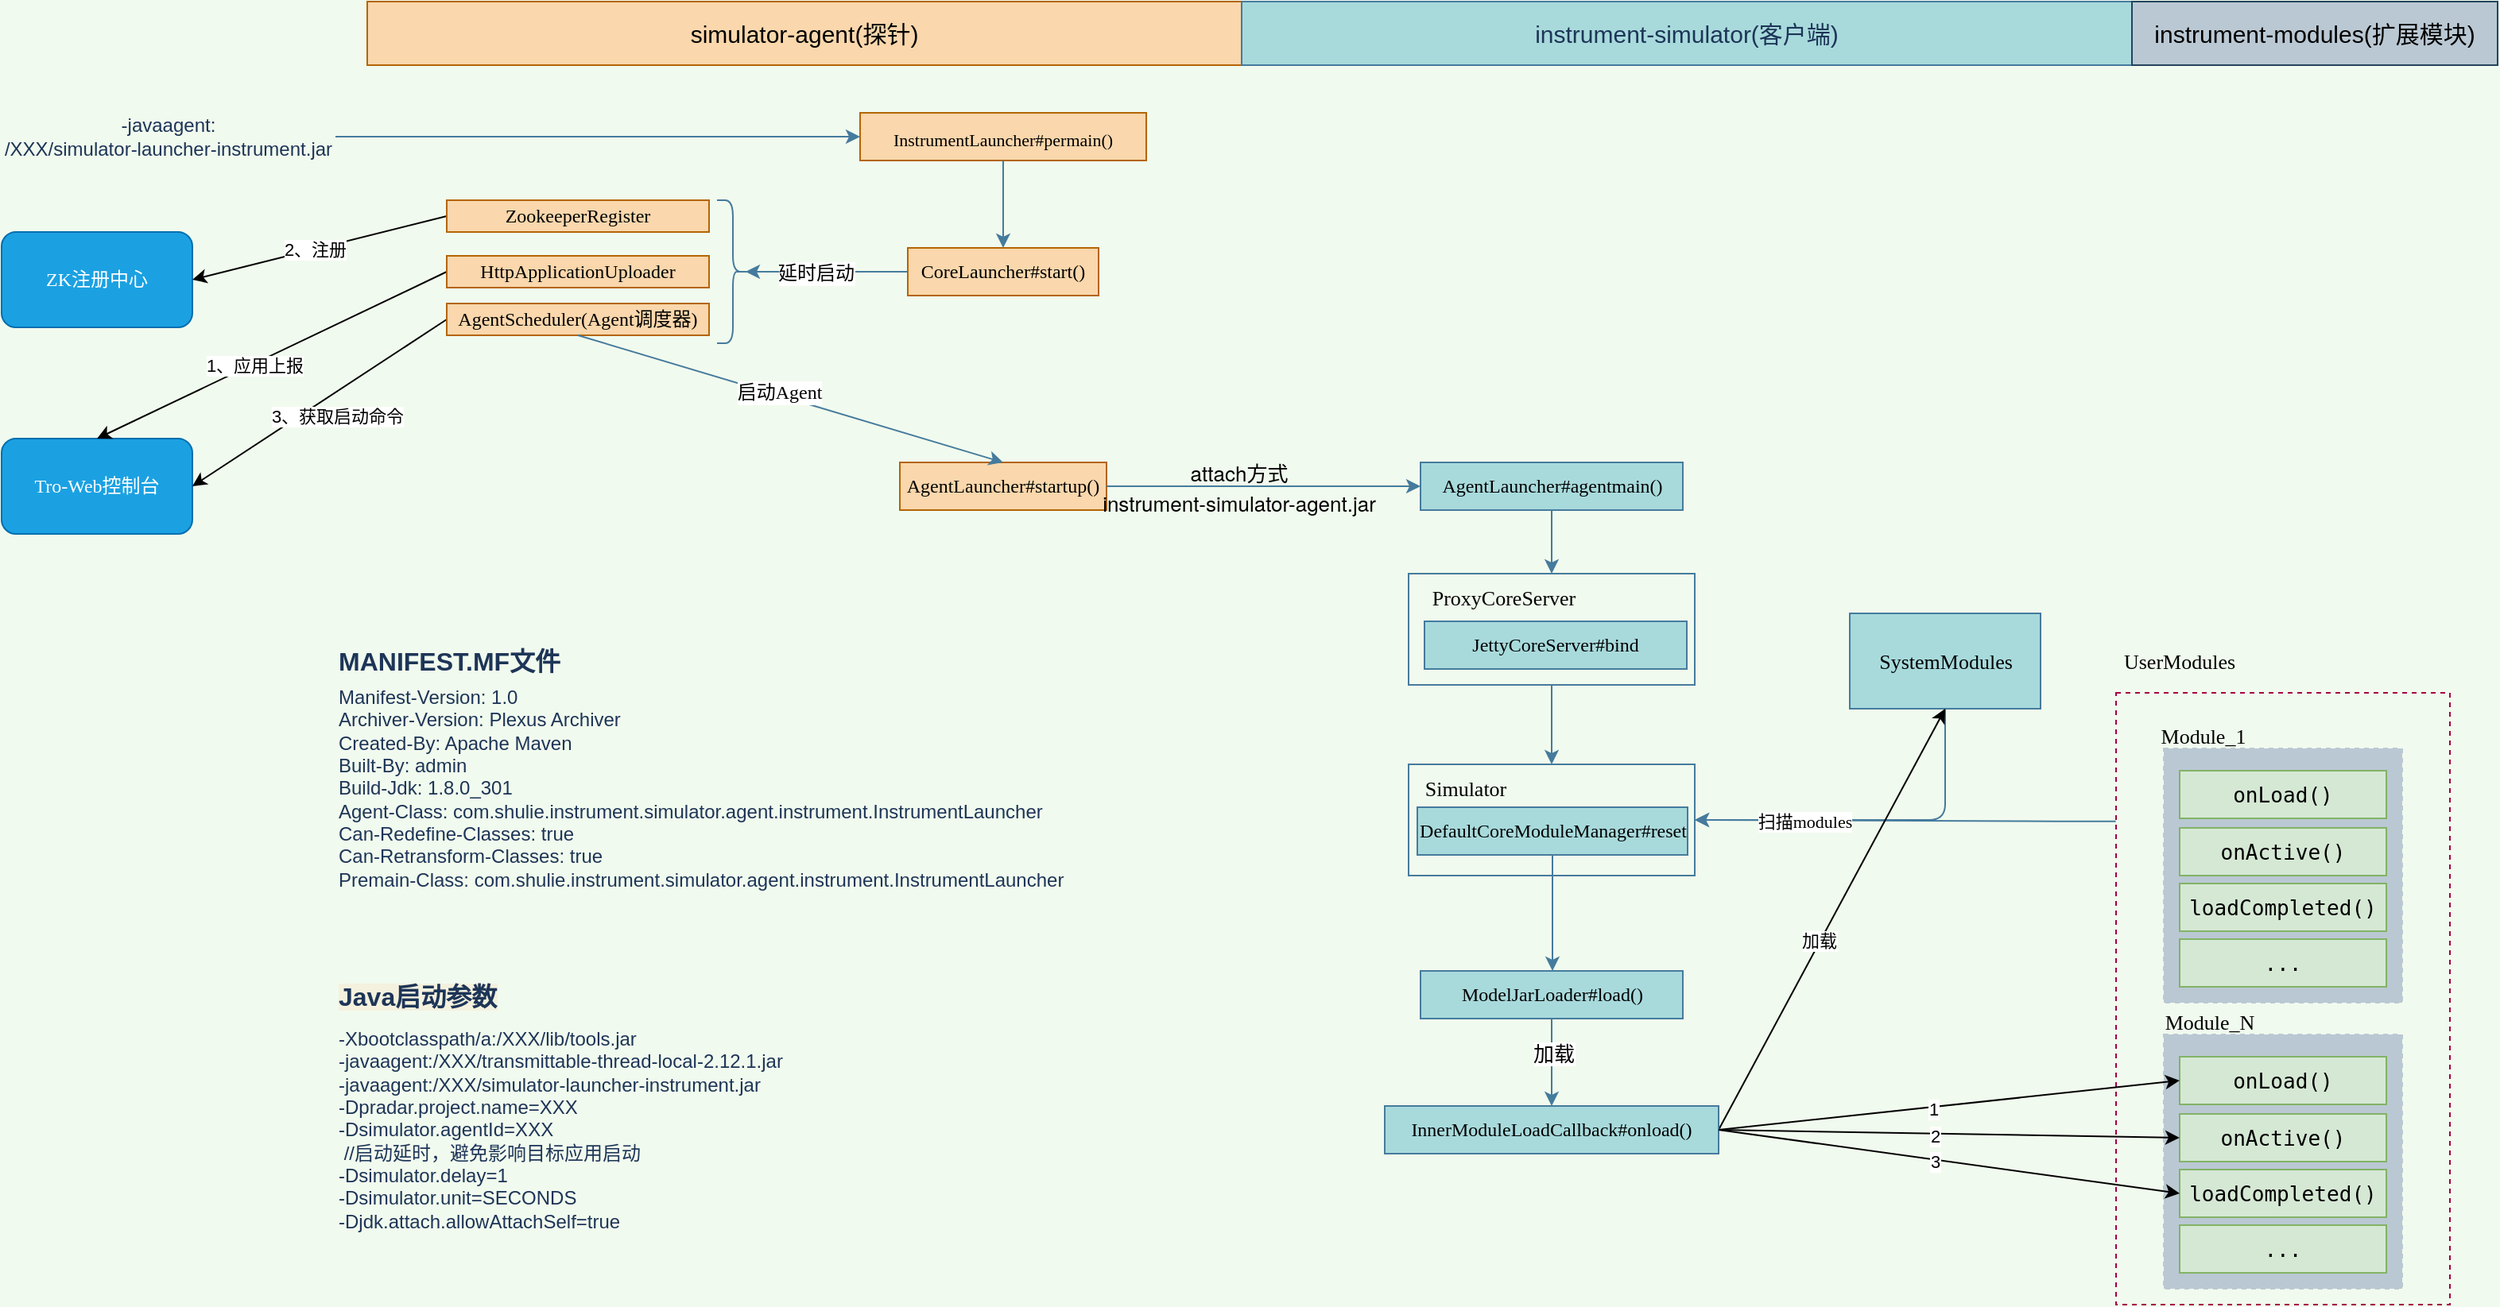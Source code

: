 <mxfile version="17.1.3" type="github"><diagram id="nHElfgnRux_VJsjZKvEw" name="Page-1"><mxGraphModel dx="5200" dy="1228" grid="1" gridSize="10" guides="1" tooltips="1" connect="1" arrows="1" fold="1" page="1" pageScale="1" pageWidth="1654" pageHeight="1169" background="#F1FAEE" math="0" shadow="0"><root><mxCell id="0"/><mxCell id="1" parent="0"/><mxCell id="U6ZHUZTHEEXG15OKAoIw-3" value="" style="group;fontColor=#1D3557;" parent="1" vertex="1" connectable="0"><mxGeometry x="-3040" y="710" width="480" height="170" as="geometry"/></mxCell><mxCell id="U6ZHUZTHEEXG15OKAoIw-1" value="&lt;div&gt;Manifest-Version: 1.0&lt;/div&gt;&lt;div&gt;Archiver-Version: Plexus Archiver&lt;/div&gt;&lt;div&gt;Created-By: Apache Maven&lt;/div&gt;&lt;div&gt;Built-By: admin&lt;/div&gt;&lt;div&gt;Build-Jdk: 1.8.0_301&lt;/div&gt;&lt;div&gt;Agent-Class: com.shulie.instrument.simulator.agent.instrument.InstrumentLauncher&lt;/div&gt;&lt;div&gt;Can-Redefine-Classes: true&lt;/div&gt;&lt;div&gt;Can-Retransform-Classes: true&lt;/div&gt;&lt;div&gt;Premain-Class: com.shulie.instrument.simulator.agent.instrument.InstrumentLauncher&lt;/div&gt;" style="text;html=1;strokeColor=none;fillColor=none;align=left;verticalAlign=middle;whiteSpace=wrap;rounded=0;labelBackgroundColor=none;fontColor=#1D3557;" parent="U6ZHUZTHEEXG15OKAoIw-3" vertex="1"><mxGeometry y="20" width="480" height="150" as="geometry"/></mxCell><mxCell id="U6ZHUZTHEEXG15OKAoIw-2" value="&lt;span style=&quot;&quot;&gt;&lt;b&gt;&lt;font style=&quot;font-size: 16px&quot;&gt;MANIFEST.MF文件&lt;/font&gt;&lt;/b&gt;&lt;/span&gt;" style="text;html=1;strokeColor=none;fillColor=none;align=left;verticalAlign=middle;whiteSpace=wrap;rounded=0;labelBackgroundColor=#F1FAEE;fontColor=#1D3557;" parent="U6ZHUZTHEEXG15OKAoIw-3" vertex="1"><mxGeometry width="160" height="30" as="geometry"/></mxCell><mxCell id="U6ZHUZTHEEXG15OKAoIw-11" value="" style="group;fontColor=#1D3557;" parent="1" vertex="1" connectable="0"><mxGeometry x="-3040" y="920" width="360" height="170" as="geometry"/></mxCell><mxCell id="U6ZHUZTHEEXG15OKAoIw-9" value="&lt;div&gt;-Xbootclasspath/a:/XXX/lib/tools.jar&lt;/div&gt;&lt;div&gt;-javaagent:/XXX/transmittable-thread-local-2.12.1.jar&lt;/div&gt;&lt;div&gt;-javaagent:/XXX/simulator-launcher-instrument.jar&lt;/div&gt;&lt;div&gt;-Dpradar.project.name=XXX&lt;/div&gt;&lt;div&gt;-Dsimulator.agentId=XXX&lt;/div&gt;&lt;div&gt;&amp;nbsp;//启动延时，避免影响目标应用启动&lt;/div&gt;&lt;div&gt;-Dsimulator.delay=1&lt;/div&gt;&lt;div&gt;-Dsimulator.unit=SECONDS&lt;/div&gt;&lt;div&gt;-Djdk.attach.allowAttachSelf=true&lt;/div&gt;" style="text;html=1;strokeColor=none;fillColor=none;align=left;verticalAlign=middle;whiteSpace=wrap;rounded=0;sketch=0;fontColor=#1D3557;" parent="U6ZHUZTHEEXG15OKAoIw-11" vertex="1"><mxGeometry y="30" width="360" height="140" as="geometry"/></mxCell><mxCell id="U6ZHUZTHEEXG15OKAoIw-10" value="&lt;font face=&quot;helvetica&quot;&gt;&lt;span style=&quot;font-size: 16px ; background-color: rgb(244 , 241 , 222)&quot;&gt;&lt;b&gt;Java启动参数&lt;/b&gt;&lt;/span&gt;&lt;/font&gt;" style="text;whiteSpace=wrap;html=1;fontColor=#1D3557;" parent="U6ZHUZTHEEXG15OKAoIw-11" vertex="1"><mxGeometry width="170" height="30" as="geometry"/></mxCell><mxCell id="ThFYzkoxFcQPsaveNM4v-2" value="-javaagent:&lt;br&gt;&lt;div style=&quot;&quot;&gt;&lt;span&gt;/XXX/simulator-launcher-instrument.jar&lt;/span&gt;&lt;/div&gt;" style="text;html=1;strokeColor=none;fillColor=none;align=center;verticalAlign=middle;whiteSpace=wrap;rounded=0;fontColor=#1D3557;" parent="1" vertex="1"><mxGeometry x="-3250" y="372.5" width="210" height="45" as="geometry"/></mxCell><mxCell id="ThFYzkoxFcQPsaveNM4v-4" value="&lt;font style=&quot;font-size: 15px&quot;&gt;simulator-agent(探针)&lt;/font&gt;" style="rounded=0;whiteSpace=wrap;html=1;sketch=0;strokeColor=#b46504;fillColor=#fad7ac;" parent="1" vertex="1"><mxGeometry x="-3020" y="310" width="550" height="40" as="geometry"/></mxCell><mxCell id="ThFYzkoxFcQPsaveNM4v-5" value="&lt;font style=&quot;font-size: 15px&quot;&gt;instrument-simulator(客户端)&lt;/font&gt;" style="rounded=0;whiteSpace=wrap;html=1;sketch=0;fontColor=#1D3557;strokeColor=#457B9D;fillColor=#A8DADC;" parent="1" vertex="1"><mxGeometry x="-2470" y="310" width="560" height="40" as="geometry"/></mxCell><mxCell id="ThFYzkoxFcQPsaveNM4v-6" value="&lt;font style=&quot;font-size: 15px&quot;&gt;instrument-modules(扩展模块)&lt;/font&gt;" style="rounded=0;whiteSpace=wrap;html=1;sketch=0;strokeColor=#23445d;fillColor=#bac8d3;" parent="1" vertex="1"><mxGeometry x="-1910" y="310" width="230" height="40" as="geometry"/></mxCell><mxCell id="ThFYzkoxFcQPsaveNM4v-8" value="&lt;p style=&quot;line-height: 0.2&quot;&gt;&lt;/p&gt;&lt;pre style=&quot;text-align: left ; font-family: &amp;#34;jetbrains mono&amp;#34; , monospace ; font-size: 11px&quot;&gt;&lt;p class=&quot;p1&quot; style=&quot;margin: 0px ; font-stretch: normal ; line-height: normal ; font-family: &amp;#34;helvetica neue&amp;#34;&quot;&gt;&lt;br&gt;&lt;/p&gt;&lt;/pre&gt;&lt;p&gt;&lt;/p&gt;" style="text;html=1;strokeColor=none;fillColor=none;align=center;verticalAlign=middle;whiteSpace=wrap;rounded=0;labelBackgroundColor=none;sketch=0;fontColor=#000000;" parent="1" vertex="1"><mxGeometry x="-2690" y="380" width="180" height="40" as="geometry"/></mxCell><mxCell id="ThFYzkoxFcQPsaveNM4v-9" value="&lt;pre style=&quot;font-size: 11px&quot;&gt;&lt;p class=&quot;p1&quot; style=&quot;font-family: &amp;#34;helvetica neue&amp;#34; ; margin: 0px ; font-stretch: normal ; line-height: normal&quot;&gt;&lt;span style=&quot;font-family: &amp;#34;times new roman&amp;#34; ; white-space: normal&quot;&gt;InstrumentLauncher#permain()&lt;/span&gt;&lt;br&gt;&lt;/p&gt;&lt;/pre&gt;" style="rounded=0;whiteSpace=wrap;html=1;labelBackgroundColor=none;sketch=0;fontFamily=Times New Roman;fontSize=12;strokeColor=#b46504;fillColor=#fad7ac;align=center;" parent="1" vertex="1"><mxGeometry x="-2710" y="380" width="180" height="30" as="geometry"/></mxCell><mxCell id="ThFYzkoxFcQPsaveNM4v-45" style="edgeStyle=none;rounded=1;sketch=0;orthogonalLoop=1;jettySize=auto;html=1;exitX=1;exitY=0.5;exitDx=0;exitDy=0;entryX=0;entryY=0.5;entryDx=0;entryDy=0;fontFamily=Times New Roman;fontSize=13;fontColor=#000000;strokeColor=#457B9D;fillColor=#A8DADC;" parent="1" source="ThFYzkoxFcQPsaveNM4v-2" target="ThFYzkoxFcQPsaveNM4v-9" edge="1"><mxGeometry relative="1" as="geometry"/></mxCell><mxCell id="ThFYzkoxFcQPsaveNM4v-10" value="CoreLauncher#start()" style="rounded=0;whiteSpace=wrap;html=1;labelBackgroundColor=none;sketch=0;fontFamily=Times New Roman;fontSize=12;strokeColor=#b46504;fillColor=#fad7ac;" parent="1" vertex="1"><mxGeometry x="-2680" y="465" width="120" height="30" as="geometry"/></mxCell><mxCell id="ThFYzkoxFcQPsaveNM4v-11" style="edgeStyle=orthogonalEdgeStyle;curved=0;rounded=1;sketch=0;orthogonalLoop=1;jettySize=auto;html=1;exitX=0.5;exitY=1;exitDx=0;exitDy=0;entryX=0.5;entryY=0;entryDx=0;entryDy=0;fontFamily=Times New Roman;fontSize=12;fontColor=#000000;strokeColor=#457B9D;fillColor=#A8DADC;" parent="1" source="ThFYzkoxFcQPsaveNM4v-9" target="ThFYzkoxFcQPsaveNM4v-10" edge="1"><mxGeometry relative="1" as="geometry"/></mxCell><mxCell id="ThFYzkoxFcQPsaveNM4v-12" value="Tro-Web控制台" style="rounded=1;whiteSpace=wrap;html=1;labelBackgroundColor=none;sketch=0;fontFamily=Times New Roman;fontSize=12;fontColor=#ffffff;strokeColor=#006EAF;fillColor=#1ba1e2;" parent="1" vertex="1"><mxGeometry x="-3250" y="585" width="120" height="60" as="geometry"/></mxCell><mxCell id="ThFYzkoxFcQPsaveNM4v-13" value="ZK注册中心" style="rounded=1;whiteSpace=wrap;html=1;labelBackgroundColor=none;sketch=0;fontFamily=Times New Roman;fontSize=12;fontColor=#ffffff;strokeColor=#006EAF;fillColor=#1ba1e2;" parent="1" vertex="1"><mxGeometry x="-3250" y="455" width="120" height="60" as="geometry"/></mxCell><mxCell id="Uvp427hMqMYuolBXG-yD-17" style="edgeStyle=none;rounded=0;orthogonalLoop=1;jettySize=auto;html=1;exitX=0;exitY=0.5;exitDx=0;exitDy=0;entryX=0.5;entryY=0;entryDx=0;entryDy=0;" parent="1" source="ThFYzkoxFcQPsaveNM4v-15" target="ThFYzkoxFcQPsaveNM4v-12" edge="1"><mxGeometry relative="1" as="geometry"/></mxCell><mxCell id="Uvp427hMqMYuolBXG-yD-18" value="1、应用上报" style="edgeLabel;html=1;align=center;verticalAlign=middle;resizable=0;points=[];" parent="Uvp427hMqMYuolBXG-yD-17" vertex="1" connectable="0"><mxGeometry x="0.105" y="1" relative="1" as="geometry"><mxPoint as="offset"/></mxGeometry></mxCell><mxCell id="ThFYzkoxFcQPsaveNM4v-15" value="&lt;pre&gt;&lt;font face=&quot;Times New Roman&quot; style=&quot;font-size: 12px&quot;&gt;HttpApplicationUploader&lt;/font&gt;&lt;/pre&gt;" style="rounded=0;whiteSpace=wrap;html=1;labelBackgroundColor=none;sketch=0;fontFamily=Times New Roman;fontSize=12;strokeColor=#b46504;fillColor=#fad7ac;" parent="1" vertex="1"><mxGeometry x="-2970" y="470" width="165" height="20" as="geometry"/></mxCell><mxCell id="Uvp427hMqMYuolBXG-yD-19" style="edgeStyle=none;rounded=0;orthogonalLoop=1;jettySize=auto;html=1;exitX=0;exitY=0.5;exitDx=0;exitDy=0;entryX=1;entryY=0.5;entryDx=0;entryDy=0;" parent="1" source="ThFYzkoxFcQPsaveNM4v-20" target="ThFYzkoxFcQPsaveNM4v-13" edge="1"><mxGeometry relative="1" as="geometry"/></mxCell><mxCell id="Uvp427hMqMYuolBXG-yD-23" value="2" style="edgeLabel;html=1;align=center;verticalAlign=middle;resizable=0;points=[];" parent="Uvp427hMqMYuolBXG-yD-19" vertex="1" connectable="0"><mxGeometry x="0.099" y="-1" relative="1" as="geometry"><mxPoint as="offset"/></mxGeometry></mxCell><mxCell id="YYWTM45szw0v6ZOMlc4s-4" value="2、注册" style="edgeLabel;html=1;align=center;verticalAlign=middle;resizable=0;points=[];" vertex="1" connectable="0" parent="Uvp427hMqMYuolBXG-yD-19"><mxGeometry x="0.041" relative="1" as="geometry"><mxPoint as="offset"/></mxGeometry></mxCell><mxCell id="ThFYzkoxFcQPsaveNM4v-20" value="&lt;pre&gt;&lt;font face=&quot;Times New Roman&quot;&gt;ZookeeperRegister&lt;/font&gt;&lt;/pre&gt;" style="rounded=0;whiteSpace=wrap;html=1;labelBackgroundColor=none;sketch=0;fontFamily=Times New Roman;fontSize=12;strokeColor=#b46504;fillColor=#fad7ac;" parent="1" vertex="1"><mxGeometry x="-2970" y="435" width="165" height="20" as="geometry"/></mxCell><mxCell id="Uvp427hMqMYuolBXG-yD-24" style="edgeStyle=none;rounded=0;orthogonalLoop=1;jettySize=auto;html=1;exitX=0;exitY=0.5;exitDx=0;exitDy=0;entryX=1;entryY=0.5;entryDx=0;entryDy=0;" parent="1" source="ThFYzkoxFcQPsaveNM4v-26" target="ThFYzkoxFcQPsaveNM4v-12" edge="1"><mxGeometry relative="1" as="geometry"/></mxCell><mxCell id="YYWTM45szw0v6ZOMlc4s-2" value="3、获取启动命令" style="edgeLabel;html=1;align=center;verticalAlign=middle;resizable=0;points=[];" vertex="1" connectable="0" parent="Uvp427hMqMYuolBXG-yD-24"><mxGeometry x="-0.349" relative="1" as="geometry"><mxPoint x="-17" y="26" as="offset"/></mxGeometry></mxCell><mxCell id="ThFYzkoxFcQPsaveNM4v-26" value="&lt;pre&gt;&lt;font face=&quot;Times New Roman&quot;&gt;AgentScheduler(Agent调度器)&lt;/font&gt;&lt;/pre&gt;" style="rounded=0;whiteSpace=wrap;html=1;labelBackgroundColor=none;sketch=0;fontFamily=Times New Roman;fontSize=12;strokeColor=#b46504;fillColor=#fad7ac;" parent="1" vertex="1"><mxGeometry x="-2970" y="500" width="165" height="20" as="geometry"/></mxCell><mxCell id="ThFYzkoxFcQPsaveNM4v-30" value="AgentLauncher#startup()" style="rounded=0;whiteSpace=wrap;html=1;labelBackgroundColor=none;sketch=0;fontFamily=Times New Roman;fontSize=12;strokeColor=#b46504;fillColor=#fad7ac;" parent="1" vertex="1"><mxGeometry x="-2685" y="600" width="130" height="30" as="geometry"/></mxCell><mxCell id="ThFYzkoxFcQPsaveNM4v-35" style="edgeStyle=none;rounded=1;sketch=0;orthogonalLoop=1;jettySize=auto;html=1;exitX=0.5;exitY=1;exitDx=0;exitDy=0;entryX=0.5;entryY=0;entryDx=0;entryDy=0;fontFamily=Times New Roman;fontSize=12;fontColor=#000000;strokeColor=#457B9D;fillColor=#A8DADC;" parent="1" source="ThFYzkoxFcQPsaveNM4v-26" target="ThFYzkoxFcQPsaveNM4v-30" edge="1"><mxGeometry relative="1" as="geometry"/></mxCell><mxCell id="ThFYzkoxFcQPsaveNM4v-36" value="启动Agent" style="edgeLabel;html=1;align=center;verticalAlign=middle;resizable=0;points=[];fontSize=12;fontFamily=Times New Roman;fontColor=#000000;" parent="ThFYzkoxFcQPsaveNM4v-35" vertex="1" connectable="0"><mxGeometry x="-0.06" y="2" relative="1" as="geometry"><mxPoint as="offset"/></mxGeometry></mxCell><mxCell id="ThFYzkoxFcQPsaveNM4v-37" value="" style="shape=curlyBracket;whiteSpace=wrap;html=1;rounded=1;flipH=1;labelBackgroundColor=none;sketch=0;fontFamily=Times New Roman;fontSize=12;fontColor=#000000;strokeColor=#457B9D;fillColor=none;" parent="1" vertex="1"><mxGeometry x="-2800" y="435" width="20" height="90" as="geometry"/></mxCell><mxCell id="ThFYzkoxFcQPsaveNM4v-38" style="edgeStyle=none;rounded=1;sketch=0;orthogonalLoop=1;jettySize=auto;html=1;exitX=0;exitY=0.5;exitDx=0;exitDy=0;entryX=0.1;entryY=0.5;entryDx=0;entryDy=0;entryPerimeter=0;fontFamily=Times New Roman;fontSize=12;fontColor=#000000;strokeColor=#457B9D;fillColor=#A8DADC;" parent="1" source="ThFYzkoxFcQPsaveNM4v-10" target="ThFYzkoxFcQPsaveNM4v-37" edge="1"><mxGeometry relative="1" as="geometry"/></mxCell><mxCell id="ThFYzkoxFcQPsaveNM4v-39" value="延时启动" style="edgeLabel;html=1;align=center;verticalAlign=middle;resizable=0;points=[];fontSize=12;fontFamily=Times New Roman;fontColor=#000000;" parent="ThFYzkoxFcQPsaveNM4v-38" vertex="1" connectable="0"><mxGeometry x="0.167" y="1" relative="1" as="geometry"><mxPoint x="1" as="offset"/></mxGeometry></mxCell><mxCell id="ThFYzkoxFcQPsaveNM4v-40" value="AgentLauncher#agentmain()" style="rounded=0;whiteSpace=wrap;html=1;labelBackgroundColor=none;sketch=0;fontFamily=Times New Roman;fontSize=12;fontColor=#000000;strokeColor=#457B9D;fillColor=#A8DADC;" parent="1" vertex="1"><mxGeometry x="-2357.5" y="600" width="165" height="30" as="geometry"/></mxCell><mxCell id="ThFYzkoxFcQPsaveNM4v-42" style="edgeStyle=none;rounded=1;sketch=0;orthogonalLoop=1;jettySize=auto;html=1;exitX=1;exitY=0.5;exitDx=0;exitDy=0;entryX=0;entryY=0.5;entryDx=0;entryDy=0;fontFamily=Times New Roman;fontSize=13;fontColor=#000000;strokeColor=#457B9D;fillColor=#A8DADC;" parent="1" source="ThFYzkoxFcQPsaveNM4v-30" target="ThFYzkoxFcQPsaveNM4v-40" edge="1"><mxGeometry relative="1" as="geometry"/></mxCell><mxCell id="ThFYzkoxFcQPsaveNM4v-43" value="&lt;p class=&quot;p1&quot; style=&quot;margin: 0px ; font-stretch: normal ; line-height: normal ; font-family: &amp;#34;helvetica neue&amp;#34;&quot;&gt;attach方式&lt;/p&gt;&lt;p class=&quot;p1&quot; style=&quot;margin: 0px ; font-stretch: normal ; line-height: normal ; font-family: &amp;#34;helvetica neue&amp;#34;&quot;&gt;instrument-simulator-agent.jar&lt;/p&gt;" style="edgeLabel;html=1;align=center;verticalAlign=middle;resizable=0;points=[];fontSize=13;fontFamily=Times New Roman;fontColor=#000000;labelBackgroundColor=none;" parent="ThFYzkoxFcQPsaveNM4v-42" vertex="1" connectable="0"><mxGeometry x="-0.168" y="1" relative="1" as="geometry"><mxPoint x="1" y="1" as="offset"/></mxGeometry></mxCell><mxCell id="ThFYzkoxFcQPsaveNM4v-50" value="" style="group" parent="1" vertex="1" connectable="0"><mxGeometry x="-2365" y="670" width="180" height="70" as="geometry"/></mxCell><mxCell id="ThFYzkoxFcQPsaveNM4v-47" value="JettyCoreServer#bind" style="rounded=0;whiteSpace=wrap;html=1;labelBackgroundColor=none;sketch=0;fontFamily=Times New Roman;fontSize=12;fontColor=#000000;strokeColor=#457B9D;fillColor=#A8DADC;" parent="ThFYzkoxFcQPsaveNM4v-50" vertex="1"><mxGeometry x="10" y="30" width="165" height="30" as="geometry"/></mxCell><mxCell id="ThFYzkoxFcQPsaveNM4v-48" value="" style="rounded=0;whiteSpace=wrap;html=1;labelBackgroundColor=none;sketch=0;fontFamily=Times New Roman;fontSize=13;fontColor=#000000;strokeColor=#457B9D;fillColor=none;" parent="ThFYzkoxFcQPsaveNM4v-50" vertex="1"><mxGeometry width="180" height="70" as="geometry"/></mxCell><mxCell id="ThFYzkoxFcQPsaveNM4v-49" value="ProxyCoreServer" style="text;html=1;strokeColor=none;fillColor=none;align=center;verticalAlign=middle;whiteSpace=wrap;rounded=0;labelBackgroundColor=none;sketch=0;fontFamily=Times New Roman;fontSize=13;fontColor=#000000;" parent="ThFYzkoxFcQPsaveNM4v-50" vertex="1"><mxGeometry x="30" width="60" height="30" as="geometry"/></mxCell><mxCell id="ThFYzkoxFcQPsaveNM4v-51" style="edgeStyle=none;rounded=1;sketch=0;orthogonalLoop=1;jettySize=auto;html=1;exitX=0.5;exitY=1;exitDx=0;exitDy=0;entryX=1;entryY=0;entryDx=0;entryDy=0;fontFamily=Times New Roman;fontSize=13;fontColor=#000000;strokeColor=#457B9D;fillColor=#A8DADC;" parent="1" source="ThFYzkoxFcQPsaveNM4v-40" target="ThFYzkoxFcQPsaveNM4v-49" edge="1"><mxGeometry relative="1" as="geometry"/></mxCell><mxCell id="ThFYzkoxFcQPsaveNM4v-56" style="edgeStyle=none;rounded=1;sketch=0;orthogonalLoop=1;jettySize=auto;html=1;exitX=0.5;exitY=1;exitDx=0;exitDy=0;entryX=0.5;entryY=0;entryDx=0;entryDy=0;fontFamily=Times New Roman;fontSize=13;fontColor=#000000;strokeColor=#457B9D;fillColor=#A8DADC;" parent="1" source="ThFYzkoxFcQPsaveNM4v-48" target="ThFYzkoxFcQPsaveNM4v-54" edge="1"><mxGeometry relative="1" as="geometry"/></mxCell><mxCell id="ThFYzkoxFcQPsaveNM4v-54" value="" style="rounded=0;whiteSpace=wrap;html=1;labelBackgroundColor=none;sketch=0;fontFamily=Times New Roman;fontSize=13;fontColor=#000000;strokeColor=#457B9D;fillColor=none;" parent="1" vertex="1"><mxGeometry x="-2365" y="790" width="180" height="70" as="geometry"/></mxCell><mxCell id="ThFYzkoxFcQPsaveNM4v-53" value="DefaultCoreModuleManager#reset" style="rounded=0;whiteSpace=wrap;html=1;labelBackgroundColor=none;sketch=0;fontFamily=Times New Roman;fontSize=12;fontColor=#000000;strokeColor=#457B9D;fillColor=#A8DADC;" parent="1" vertex="1"><mxGeometry x="-2359.5" y="817" width="170" height="30" as="geometry"/></mxCell><mxCell id="ThFYzkoxFcQPsaveNM4v-55" value="Simulator" style="text;html=1;strokeColor=none;fillColor=none;align=center;verticalAlign=middle;whiteSpace=wrap;rounded=0;labelBackgroundColor=none;sketch=0;fontFamily=Times New Roman;fontSize=13;fontColor=#000000;" parent="1" vertex="1"><mxGeometry x="-2359" y="790" width="60" height="30" as="geometry"/></mxCell><mxCell id="ThFYzkoxFcQPsaveNM4v-65" style="edgeStyle=elbowEdgeStyle;rounded=1;sketch=0;orthogonalLoop=1;jettySize=auto;html=1;exitX=-0.001;exitY=0.21;exitDx=0;exitDy=0;entryX=1;entryY=0.5;entryDx=0;entryDy=0;fontFamily=Times New Roman;fontSize=13;fontColor=#000000;strokeColor=#457B9D;fillColor=#A8DADC;exitPerimeter=0;" parent="1" source="ThFYzkoxFcQPsaveNM4v-80" target="ThFYzkoxFcQPsaveNM4v-54" edge="1"><mxGeometry relative="1" as="geometry"><mxPoint x="-1877.74" y="825.14" as="sourcePoint"/><Array as="points"><mxPoint x="-1967.5" y="820"/></Array></mxGeometry></mxCell><mxCell id="ThFYzkoxFcQPsaveNM4v-59" value="UserModules" style="text;html=1;strokeColor=none;fillColor=none;align=center;verticalAlign=middle;whiteSpace=wrap;rounded=0;labelBackgroundColor=none;sketch=0;fontFamily=Times New Roman;fontSize=13;fontColor=#000000;" parent="1" vertex="1"><mxGeometry x="-1910" y="710" width="60" height="30" as="geometry"/></mxCell><mxCell id="ThFYzkoxFcQPsaveNM4v-76" style="edgeStyle=elbowEdgeStyle;rounded=1;sketch=0;orthogonalLoop=1;jettySize=auto;html=1;exitX=0.5;exitY=1;exitDx=0;exitDy=0;entryX=1;entryY=0.5;entryDx=0;entryDy=0;fontFamily=Times New Roman;fontSize=11;fontColor=#000000;strokeColor=#457B9D;fillColor=#A8DADC;" parent="1" source="ThFYzkoxFcQPsaveNM4v-60" target="ThFYzkoxFcQPsaveNM4v-54" edge="1"><mxGeometry relative="1" as="geometry"><Array as="points"><mxPoint x="-2027.5" y="790"/></Array></mxGeometry></mxCell><mxCell id="ThFYzkoxFcQPsaveNM4v-81" value="扫描modules" style="edgeLabel;html=1;align=center;verticalAlign=middle;resizable=0;points=[];fontSize=11;fontFamily=Times New Roman;fontColor=#000000;" parent="ThFYzkoxFcQPsaveNM4v-76" vertex="1" connectable="0"><mxGeometry x="0.397" y="1" relative="1" as="geometry"><mxPoint as="offset"/></mxGeometry></mxCell><mxCell id="ThFYzkoxFcQPsaveNM4v-60" value="" style="rounded=0;whiteSpace=wrap;html=1;labelBackgroundColor=none;sketch=0;fontFamily=Times New Roman;fontSize=13;fontColor=#000000;strokeColor=#457B9D;fillColor=#A8DADC;" parent="1" vertex="1"><mxGeometry x="-2087.5" y="695" width="120" height="60" as="geometry"/></mxCell><mxCell id="ThFYzkoxFcQPsaveNM4v-61" value="SystemModules" style="text;html=1;strokeColor=none;fillColor=none;align=center;verticalAlign=middle;whiteSpace=wrap;rounded=0;labelBackgroundColor=none;sketch=0;fontFamily=Times New Roman;fontSize=13;fontColor=#000000;" parent="1" vertex="1"><mxGeometry x="-2057.5" y="710" width="60" height="30" as="geometry"/></mxCell><mxCell id="ThFYzkoxFcQPsaveNM4v-67" value="ModelJarLoader#load()" style="rounded=0;whiteSpace=wrap;html=1;labelBackgroundColor=none;sketch=0;fontFamily=Times New Roman;fontSize=12;fontColor=#000000;strokeColor=#457B9D;fillColor=#A8DADC;" parent="1" vertex="1"><mxGeometry x="-2357.5" y="920" width="165" height="30" as="geometry"/></mxCell><mxCell id="ThFYzkoxFcQPsaveNM4v-75" style="edgeStyle=elbowEdgeStyle;rounded=1;sketch=0;orthogonalLoop=1;jettySize=auto;html=1;exitX=0.5;exitY=1;exitDx=0;exitDy=0;entryX=0.5;entryY=0;entryDx=0;entryDy=0;fontFamily=Times New Roman;fontSize=11;fontColor=#000000;strokeColor=#457B9D;fillColor=#A8DADC;" parent="1" source="ThFYzkoxFcQPsaveNM4v-53" target="ThFYzkoxFcQPsaveNM4v-67" edge="1"><mxGeometry relative="1" as="geometry"/></mxCell><mxCell id="Uvp427hMqMYuolBXG-yD-15" style="edgeStyle=none;rounded=0;orthogonalLoop=1;jettySize=auto;html=1;exitX=1;exitY=0.5;exitDx=0;exitDy=0;entryX=0.5;entryY=1;entryDx=0;entryDy=0;" parent="1" source="ThFYzkoxFcQPsaveNM4v-68" target="ThFYzkoxFcQPsaveNM4v-60" edge="1"><mxGeometry relative="1" as="geometry"/></mxCell><mxCell id="Uvp427hMqMYuolBXG-yD-16" value="加载" style="edgeLabel;html=1;align=center;verticalAlign=middle;resizable=0;points=[];" parent="Uvp427hMqMYuolBXG-yD-15" vertex="1" connectable="0"><mxGeometry x="-0.107" y="1" relative="1" as="geometry"><mxPoint as="offset"/></mxGeometry></mxCell><mxCell id="ThFYzkoxFcQPsaveNM4v-68" value="InnerModuleLoadCallback#onload()" style="rounded=0;whiteSpace=wrap;html=1;labelBackgroundColor=none;sketch=0;fontFamily=Times New Roman;fontSize=12;fontColor=#000000;strokeColor=#457B9D;fillColor=#A8DADC;" parent="1" vertex="1"><mxGeometry x="-2380" y="1005" width="210" height="30" as="geometry"/></mxCell><mxCell id="ThFYzkoxFcQPsaveNM4v-69" style="edgeStyle=elbowEdgeStyle;rounded=1;sketch=0;orthogonalLoop=1;jettySize=auto;html=1;entryX=0.5;entryY=0;entryDx=0;entryDy=0;fontFamily=Times New Roman;fontSize=13;fontColor=#000000;strokeColor=#457B9D;fillColor=#A8DADC;elbow=horizontal;" parent="1" source="ThFYzkoxFcQPsaveNM4v-67" target="ThFYzkoxFcQPsaveNM4v-68" edge="1"><mxGeometry relative="1" as="geometry"/></mxCell><mxCell id="ThFYzkoxFcQPsaveNM4v-70" value="加载" style="edgeLabel;html=1;align=center;verticalAlign=middle;resizable=0;points=[];fontSize=13;fontFamily=Times New Roman;fontColor=#000000;" parent="ThFYzkoxFcQPsaveNM4v-69" vertex="1" connectable="0"><mxGeometry x="-0.203" y="1" relative="1" as="geometry"><mxPoint as="offset"/></mxGeometry></mxCell><mxCell id="ThFYzkoxFcQPsaveNM4v-80" value="" style="rounded=0;whiteSpace=wrap;html=1;dashed=1;labelBackgroundColor=none;sketch=0;fontFamily=Times New Roman;fontSize=11;fontColor=#ffffff;strokeColor=#A50040;fillColor=none;" parent="1" vertex="1"><mxGeometry x="-1920" y="745" width="210" height="385" as="geometry"/></mxCell><mxCell id="ThFYzkoxFcQPsaveNM4v-84" value="" style="group" parent="1" vertex="1" connectable="0"><mxGeometry x="-1890" y="960" width="150" height="160" as="geometry"/></mxCell><mxCell id="ThFYzkoxFcQPsaveNM4v-82" value="" style="rounded=0;whiteSpace=wrap;html=1;dashed=1;labelBackgroundColor=none;sketch=0;fontFamily=Times New Roman;fontSize=11;fontColor=#000000;strokeColor=#BAC8D3;fillColor=#BAC8D3;" parent="ThFYzkoxFcQPsaveNM4v-84" vertex="1"><mxGeometry width="150" height="160" as="geometry"/></mxCell><mxCell id="ThFYzkoxFcQPsaveNM4v-77" value="&lt;pre style=&quot;font-family: &amp;#34;jetbrains mono&amp;#34; , monospace ; font-size: 9.8pt&quot;&gt;onLoad()&lt;/pre&gt;" style="rounded=0;whiteSpace=wrap;html=1;labelBackgroundColor=none;sketch=0;fontFamily=Times New Roman;fontSize=13;strokeColor=#82b366;fillColor=#d5e8d4;" parent="ThFYzkoxFcQPsaveNM4v-84" vertex="1"><mxGeometry x="10" y="14" width="130" height="30" as="geometry"/></mxCell><mxCell id="ThFYzkoxFcQPsaveNM4v-78" value="&lt;pre style=&quot;font-family: &amp;#34;jetbrains mono&amp;#34; , monospace ; font-size: 9.8pt&quot;&gt;onActive()&lt;/pre&gt;" style="rounded=0;whiteSpace=wrap;html=1;labelBackgroundColor=none;sketch=0;fontFamily=Times New Roman;fontSize=13;strokeColor=#82b366;fillColor=#d5e8d4;" parent="ThFYzkoxFcQPsaveNM4v-84" vertex="1"><mxGeometry x="10" y="50" width="130" height="30" as="geometry"/></mxCell><mxCell id="ThFYzkoxFcQPsaveNM4v-79" value="&lt;pre style=&quot;font-family: &amp;#34;jetbrains mono&amp;#34; , monospace ; font-size: 9.8pt&quot;&gt;loadCompleted()&lt;/pre&gt;" style="rounded=0;whiteSpace=wrap;html=1;labelBackgroundColor=none;sketch=0;fontFamily=Times New Roman;fontSize=13;strokeColor=#82b366;fillColor=#d5e8d4;" parent="ThFYzkoxFcQPsaveNM4v-84" vertex="1"><mxGeometry x="10" y="85" width="130" height="30" as="geometry"/></mxCell><mxCell id="ThFYzkoxFcQPsaveNM4v-83" value="&lt;pre style=&quot;font-family: &amp;#34;jetbrains mono&amp;#34; , monospace ; font-size: 9.8pt&quot;&gt;...&lt;/pre&gt;" style="rounded=0;whiteSpace=wrap;html=1;labelBackgroundColor=none;sketch=0;fontFamily=Times New Roman;fontSize=13;strokeColor=#82b366;fillColor=#d5e8d4;" parent="ThFYzkoxFcQPsaveNM4v-84" vertex="1"><mxGeometry x="10" y="120" width="130" height="30" as="geometry"/></mxCell><mxCell id="ThFYzkoxFcQPsaveNM4v-85" value="Module_N" style="text;html=1;strokeColor=none;fillColor=none;align=center;verticalAlign=middle;whiteSpace=wrap;rounded=0;labelBackgroundColor=none;sketch=0;fontFamily=Times New Roman;fontSize=13;fontColor=#000000;" parent="1" vertex="1"><mxGeometry x="-1891" y="937" width="60" height="30" as="geometry"/></mxCell><mxCell id="Uvp427hMqMYuolBXG-yD-8" value="" style="group" parent="1" vertex="1" connectable="0"><mxGeometry x="-1890" y="780" width="150" height="160" as="geometry"/></mxCell><mxCell id="Uvp427hMqMYuolBXG-yD-9" value="" style="rounded=0;whiteSpace=wrap;html=1;dashed=1;labelBackgroundColor=none;sketch=0;fontFamily=Times New Roman;fontSize=11;fontColor=#000000;strokeColor=#BAC8D3;fillColor=#BAC8D3;" parent="Uvp427hMqMYuolBXG-yD-8" vertex="1"><mxGeometry width="150" height="160" as="geometry"/></mxCell><mxCell id="Uvp427hMqMYuolBXG-yD-10" value="&lt;pre style=&quot;font-family: &amp;#34;jetbrains mono&amp;#34; , monospace ; font-size: 9.8pt&quot;&gt;onLoad()&lt;/pre&gt;" style="rounded=0;whiteSpace=wrap;html=1;labelBackgroundColor=none;sketch=0;fontFamily=Times New Roman;fontSize=13;strokeColor=#82b366;fillColor=#d5e8d4;" parent="Uvp427hMqMYuolBXG-yD-8" vertex="1"><mxGeometry x="10" y="14" width="130" height="30" as="geometry"/></mxCell><mxCell id="Uvp427hMqMYuolBXG-yD-11" value="&lt;pre style=&quot;font-family: &amp;#34;jetbrains mono&amp;#34; , monospace ; font-size: 9.8pt&quot;&gt;onActive()&lt;/pre&gt;" style="rounded=0;whiteSpace=wrap;html=1;labelBackgroundColor=none;sketch=0;fontFamily=Times New Roman;fontSize=13;strokeColor=#82b366;fillColor=#d5e8d4;" parent="Uvp427hMqMYuolBXG-yD-8" vertex="1"><mxGeometry x="10" y="50" width="130" height="30" as="geometry"/></mxCell><mxCell id="Uvp427hMqMYuolBXG-yD-12" value="&lt;pre style=&quot;font-family: &amp;#34;jetbrains mono&amp;#34; , monospace ; font-size: 9.8pt&quot;&gt;loadCompleted()&lt;/pre&gt;" style="rounded=0;whiteSpace=wrap;html=1;labelBackgroundColor=none;sketch=0;fontFamily=Times New Roman;fontSize=13;strokeColor=#82b366;fillColor=#d5e8d4;" parent="Uvp427hMqMYuolBXG-yD-8" vertex="1"><mxGeometry x="10" y="85" width="130" height="30" as="geometry"/></mxCell><mxCell id="Uvp427hMqMYuolBXG-yD-13" value="&lt;pre style=&quot;font-family: &amp;#34;jetbrains mono&amp;#34; , monospace ; font-size: 9.8pt&quot;&gt;...&lt;/pre&gt;" style="rounded=0;whiteSpace=wrap;html=1;labelBackgroundColor=none;sketch=0;fontFamily=Times New Roman;fontSize=13;strokeColor=#82b366;fillColor=#d5e8d4;" parent="Uvp427hMqMYuolBXG-yD-8" vertex="1"><mxGeometry x="10" y="120" width="130" height="30" as="geometry"/></mxCell><mxCell id="Uvp427hMqMYuolBXG-yD-14" value="Module_1" style="text;html=1;strokeColor=none;fillColor=none;align=center;verticalAlign=middle;whiteSpace=wrap;rounded=0;labelBackgroundColor=none;sketch=0;fontFamily=Times New Roman;fontSize=13;fontColor=#000000;" parent="1" vertex="1"><mxGeometry x="-1895" y="757" width="60" height="30" as="geometry"/></mxCell><mxCell id="Uvp427hMqMYuolBXG-yD-2" style="edgeStyle=none;rounded=0;orthogonalLoop=1;jettySize=auto;html=1;exitX=1;exitY=0.5;exitDx=0;exitDy=0;entryX=0;entryY=0.5;entryDx=0;entryDy=0;" parent="1" source="ThFYzkoxFcQPsaveNM4v-68" target="ThFYzkoxFcQPsaveNM4v-77" edge="1"><mxGeometry relative="1" as="geometry"/></mxCell><mxCell id="Uvp427hMqMYuolBXG-yD-3" value="1" style="edgeLabel;html=1;align=center;verticalAlign=middle;resizable=0;points=[];" parent="Uvp427hMqMYuolBXG-yD-2" vertex="1" connectable="0"><mxGeometry x="-0.07" y="-1" relative="1" as="geometry"><mxPoint as="offset"/></mxGeometry></mxCell><mxCell id="Uvp427hMqMYuolBXG-yD-4" style="edgeStyle=none;rounded=0;orthogonalLoop=1;jettySize=auto;html=1;exitX=1;exitY=0.5;exitDx=0;exitDy=0;entryX=0;entryY=0.5;entryDx=0;entryDy=0;" parent="1" source="ThFYzkoxFcQPsaveNM4v-68" target="ThFYzkoxFcQPsaveNM4v-78" edge="1"><mxGeometry relative="1" as="geometry"/></mxCell><mxCell id="Uvp427hMqMYuolBXG-yD-5" value="2" style="edgeLabel;html=1;align=center;verticalAlign=middle;resizable=0;points=[];" parent="Uvp427hMqMYuolBXG-yD-4" vertex="1" connectable="0"><mxGeometry x="-0.066" y="-1" relative="1" as="geometry"><mxPoint as="offset"/></mxGeometry></mxCell><mxCell id="Uvp427hMqMYuolBXG-yD-6" style="edgeStyle=none;rounded=0;orthogonalLoop=1;jettySize=auto;html=1;exitX=1;exitY=0.5;exitDx=0;exitDy=0;entryX=0;entryY=0.5;entryDx=0;entryDy=0;" parent="1" source="ThFYzkoxFcQPsaveNM4v-68" target="ThFYzkoxFcQPsaveNM4v-79" edge="1"><mxGeometry relative="1" as="geometry"/></mxCell><mxCell id="Uvp427hMqMYuolBXG-yD-7" value="3" style="edgeLabel;html=1;align=center;verticalAlign=middle;resizable=0;points=[];" parent="Uvp427hMqMYuolBXG-yD-6" vertex="1" connectable="0"><mxGeometry x="-0.062" y="-1" relative="1" as="geometry"><mxPoint as="offset"/></mxGeometry></mxCell></root></mxGraphModel></diagram></mxfile>